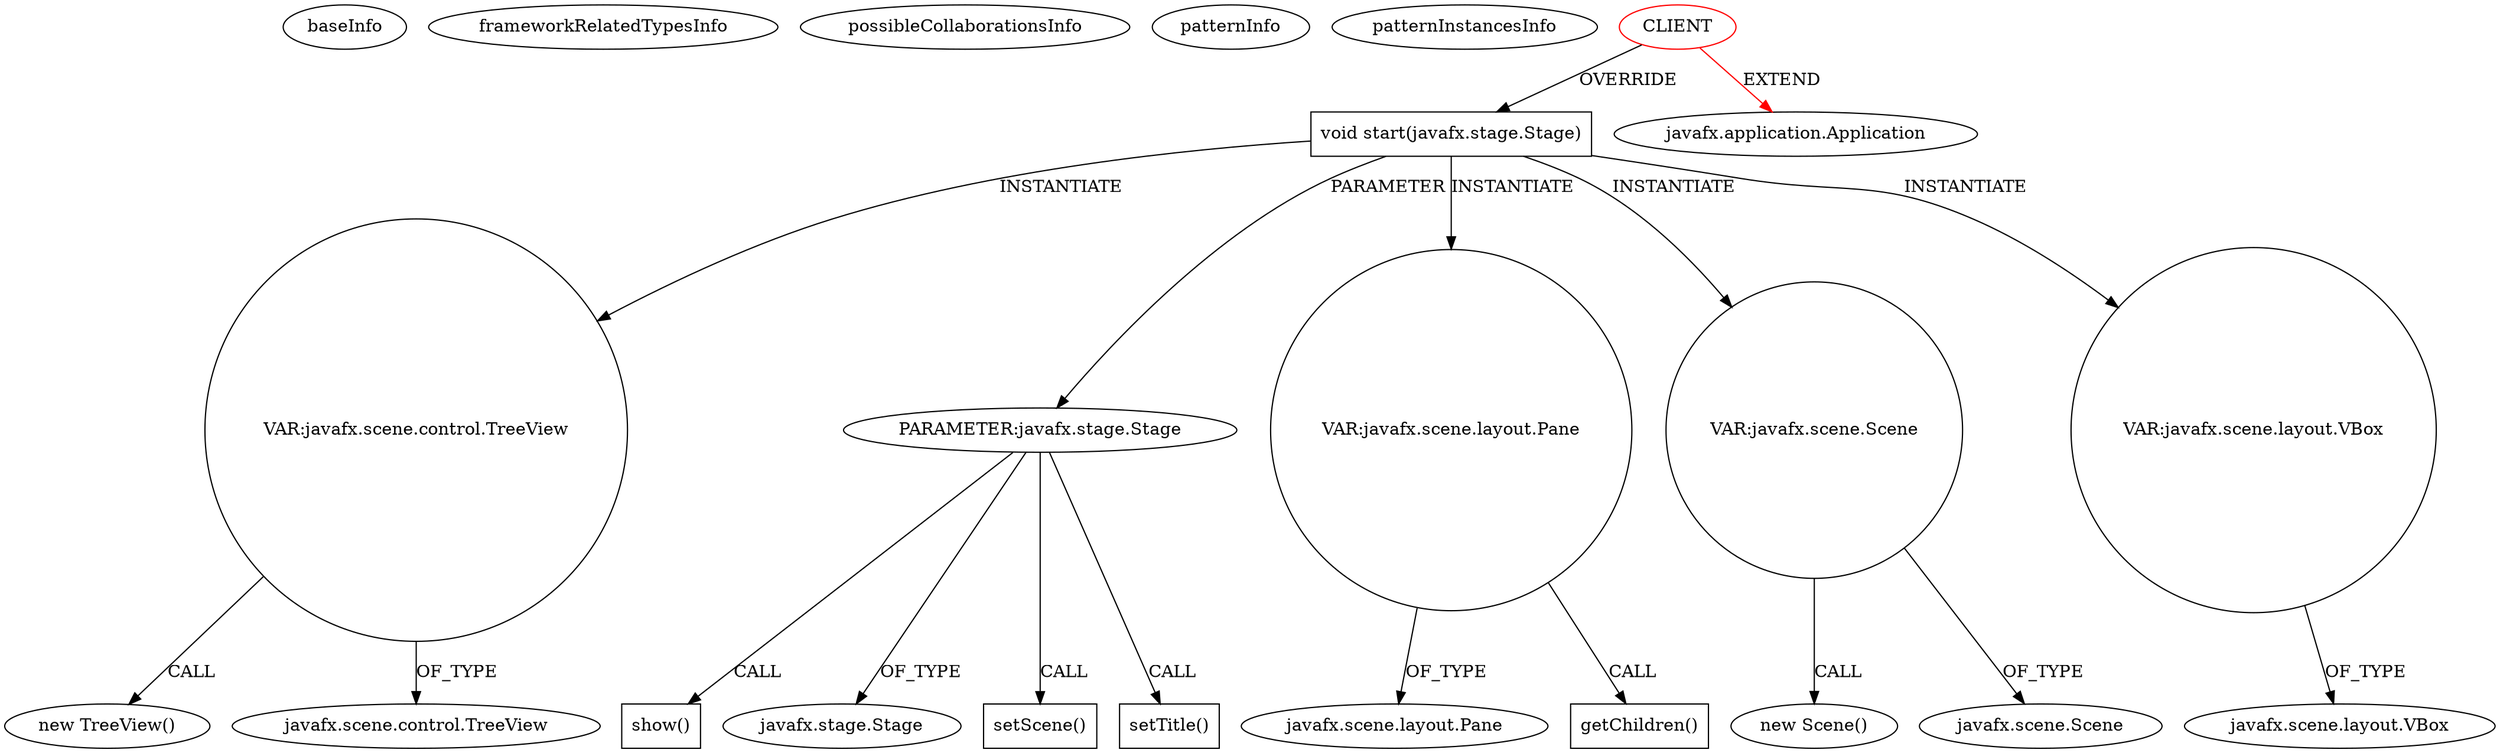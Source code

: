 digraph {
baseInfo[graphId=3653,category="pattern",isAnonymous=false,possibleRelation=false]
frameworkRelatedTypesInfo[0="javafx.application.Application"]
possibleCollaborationsInfo[]
patternInfo[frequency=2.0,patternRootClient=0]
patternInstancesInfo[0="cosysoft-financialfx~/cosysoft-financialfx/financialfx-master/incubatorfx/src/com/cosysoft/labs/financialfx/ui/Face.java~Face~2313",1="Bim3264-Optimum2DEngine~/Bim3264-Optimum2DEngine/Optimum2DEngine-master/src/optimum2d/mapeditor/ComponentTab.java~ComponentTab~169"]
28[label="new TreeView()",vertexType="CONSTRUCTOR_CALL",isFrameworkType=false]
29[label="VAR:javafx.scene.control.TreeView",vertexType="VARIABLE_EXPRESION",isFrameworkType=false,shape=circle]
2[label="void start(javafx.stage.Stage)",vertexType="OVERRIDING_METHOD_DECLARATION",isFrameworkType=false,shape=box]
0[label="CLIENT",vertexType="ROOT_CLIENT_CLASS_DECLARATION",isFrameworkType=false,color=red]
3[label="PARAMETER:javafx.stage.Stage",vertexType="PARAMETER_DECLARATION",isFrameworkType=false]
67[label="VAR:javafx.scene.layout.Pane",vertexType="VARIABLE_EXPRESION",isFrameworkType=false,shape=circle]
76[label="show()",vertexType="INSIDE_CALL",isFrameworkType=false,shape=box]
69[label="javafx.scene.layout.Pane",vertexType="FRAMEWORK_CLASS_TYPE",isFrameworkType=false]
4[label="javafx.stage.Stage",vertexType="FRAMEWORK_CLASS_TYPE",isFrameworkType=false]
68[label="getChildren()",vertexType="INSIDE_CALL",isFrameworkType=false,shape=box]
1[label="javafx.application.Application",vertexType="FRAMEWORK_CLASS_TYPE",isFrameworkType=false]
71[label="VAR:javafx.scene.Scene",vertexType="VARIABLE_EXPRESION",isFrameworkType=false,shape=circle]
70[label="new Scene()",vertexType="CONSTRUCTOR_CALL",isFrameworkType=false]
61[label="VAR:javafx.scene.layout.VBox",vertexType="VARIABLE_EXPRESION",isFrameworkType=false,shape=circle]
74[label="setScene()",vertexType="INSIDE_CALL",isFrameworkType=false,shape=box]
63[label="javafx.scene.layout.VBox",vertexType="FRAMEWORK_CLASS_TYPE",isFrameworkType=false]
72[label="javafx.scene.Scene",vertexType="FRAMEWORK_CLASS_TYPE",isFrameworkType=false]
30[label="javafx.scene.control.TreeView",vertexType="FRAMEWORK_CLASS_TYPE",isFrameworkType=false]
6[label="setTitle()",vertexType="INSIDE_CALL",isFrameworkType=false,shape=box]
2->3[label="PARAMETER"]
2->71[label="INSTANTIATE"]
29->28[label="CALL"]
3->6[label="CALL"]
61->63[label="OF_TYPE"]
2->67[label="INSTANTIATE"]
29->30[label="OF_TYPE"]
3->74[label="CALL"]
71->70[label="CALL"]
2->61[label="INSTANTIATE"]
0->2[label="OVERRIDE"]
3->4[label="OF_TYPE"]
0->1[label="EXTEND",color=red]
67->68[label="CALL"]
3->76[label="CALL"]
67->69[label="OF_TYPE"]
2->29[label="INSTANTIATE"]
71->72[label="OF_TYPE"]
}
